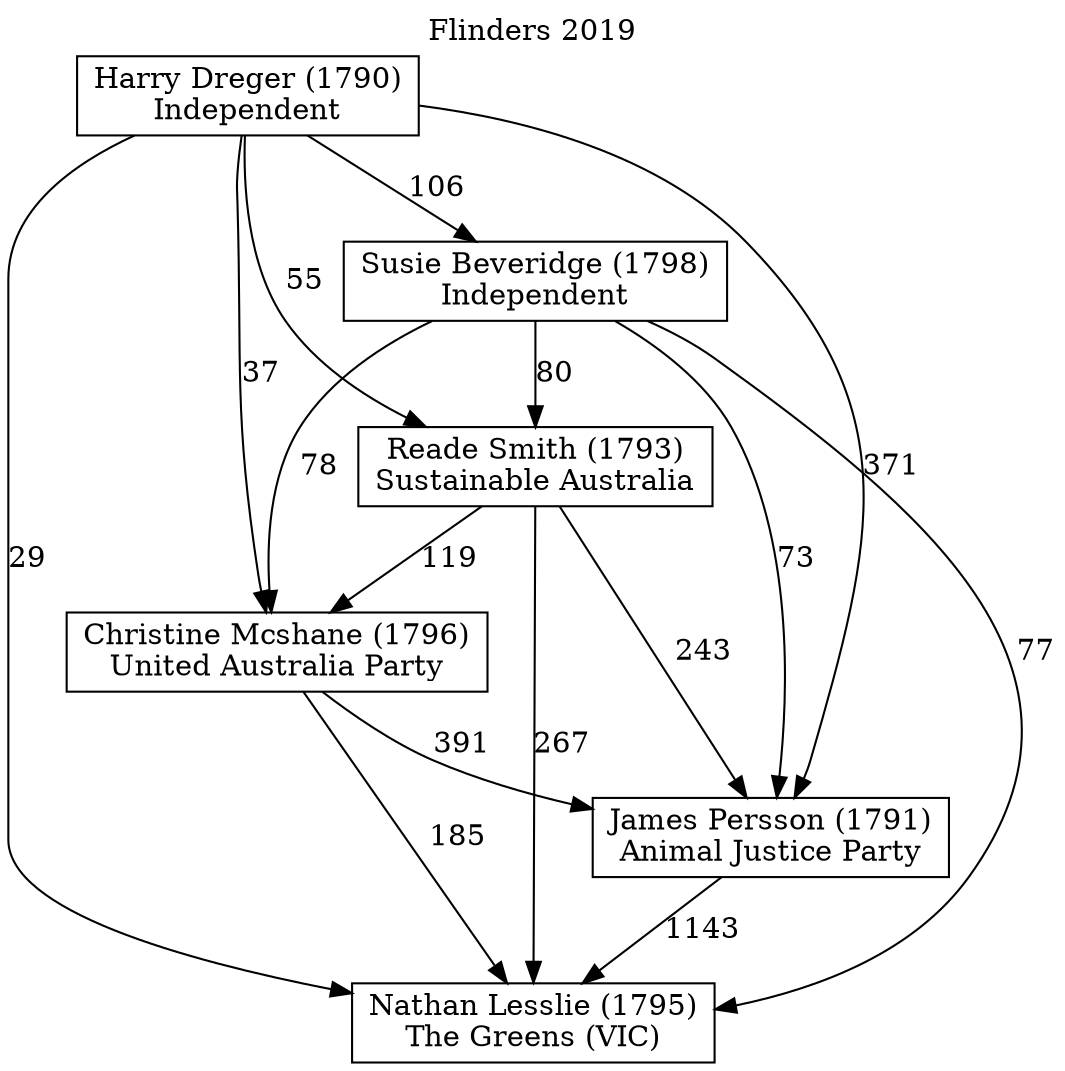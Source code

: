 // House preference flow
digraph "Nathan Lesslie (1795)_Flinders_2019" {
	graph [label="Flinders 2019" labelloc=t mclimit=10]
	node [shape=box]
	"Christine Mcshane (1796)" [label="Christine Mcshane (1796)
United Australia Party"]
	"Harry Dreger (1790)" [label="Harry Dreger (1790)
Independent"]
	"James Persson (1791)" [label="James Persson (1791)
Animal Justice Party"]
	"Nathan Lesslie (1795)" [label="Nathan Lesslie (1795)
The Greens (VIC)"]
	"Reade Smith (1793)" [label="Reade Smith (1793)
Sustainable Australia"]
	"Susie Beveridge (1798)" [label="Susie Beveridge (1798)
Independent"]
	"Christine Mcshane (1796)" -> "James Persson (1791)" [label=391]
	"Christine Mcshane (1796)" -> "Nathan Lesslie (1795)" [label=185]
	"Harry Dreger (1790)" -> "Christine Mcshane (1796)" [label=37]
	"Harry Dreger (1790)" -> "James Persson (1791)" [label=371]
	"Harry Dreger (1790)" -> "Nathan Lesslie (1795)" [label=29]
	"Harry Dreger (1790)" -> "Reade Smith (1793)" [label=55]
	"Harry Dreger (1790)" -> "Susie Beveridge (1798)" [label=106]
	"James Persson (1791)" -> "Nathan Lesslie (1795)" [label=1143]
	"Reade Smith (1793)" -> "Christine Mcshane (1796)" [label=119]
	"Reade Smith (1793)" -> "James Persson (1791)" [label=243]
	"Reade Smith (1793)" -> "Nathan Lesslie (1795)" [label=267]
	"Susie Beveridge (1798)" -> "Christine Mcshane (1796)" [label=78]
	"Susie Beveridge (1798)" -> "James Persson (1791)" [label=73]
	"Susie Beveridge (1798)" -> "Nathan Lesslie (1795)" [label=77]
	"Susie Beveridge (1798)" -> "Reade Smith (1793)" [label=80]
}
